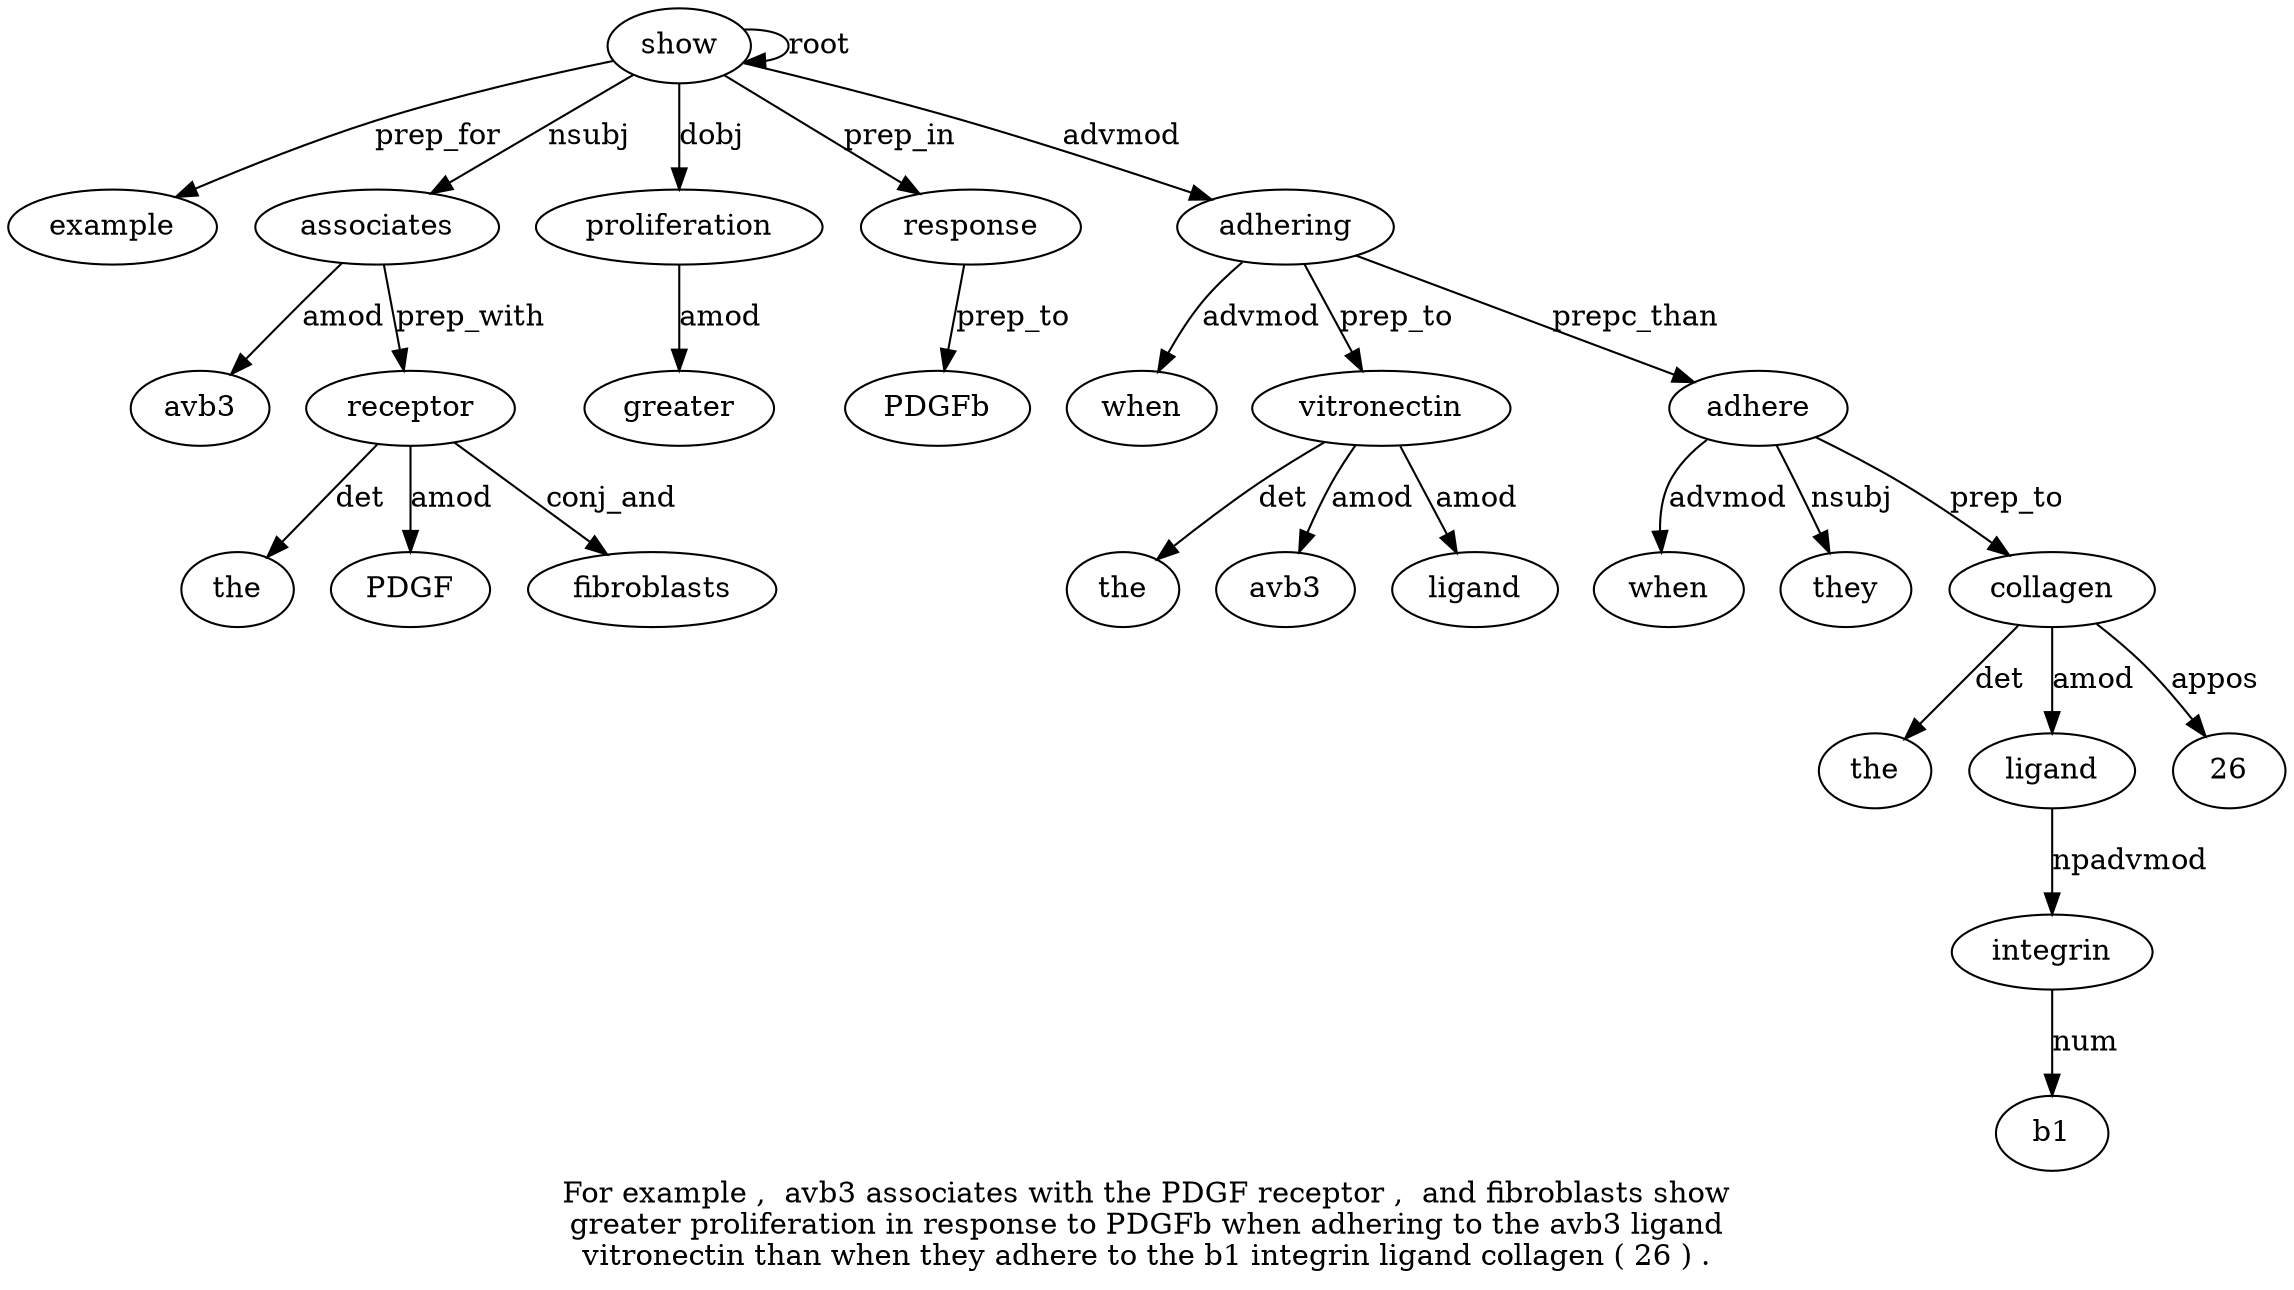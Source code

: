 digraph "For example ,  avb3 associates with the PDGF receptor ,  and fibroblasts show greater proliferation in response to PDGFb when adhering to the avb3 ligand vitronectin than when they adhere to the b1 integrin ligand collagen ( 26 ) ." {
label="For example ,  avb3 associates with the PDGF receptor ,  and fibroblasts show
greater proliferation in response to PDGFb when adhering to the avb3 ligand
vitronectin than when they adhere to the b1 integrin ligand collagen ( 26 ) .";
show13 [style=filled, fillcolor=white, label=show];
example2 [style=filled, fillcolor=white, label=example];
show13 -> example2  [label=prep_for];
associates5 [style=filled, fillcolor=white, label=associates];
avb34 [style=filled, fillcolor=white, label=avb3];
associates5 -> avb34  [label=amod];
show13 -> associates5  [label=nsubj];
receptor9 [style=filled, fillcolor=white, label=receptor];
the7 [style=filled, fillcolor=white, label=the];
receptor9 -> the7  [label=det];
PDGF8 [style=filled, fillcolor=white, label=PDGF];
receptor9 -> PDGF8  [label=amod];
associates5 -> receptor9  [label=prep_with];
fibroblasts12 [style=filled, fillcolor=white, label=fibroblasts];
receptor9 -> fibroblasts12  [label=conj_and];
show13 -> show13  [label=root];
proliferation15 [style=filled, fillcolor=white, label=proliferation];
greater14 [style=filled, fillcolor=white, label=greater];
proliferation15 -> greater14  [label=amod];
show13 -> proliferation15  [label=dobj];
response17 [style=filled, fillcolor=white, label=response];
show13 -> response17  [label=prep_in];
PDGFb19 [style=filled, fillcolor=white, label=PDGFb];
response17 -> PDGFb19  [label=prep_to];
adhering21 [style=filled, fillcolor=white, label=adhering];
when20 [style=filled, fillcolor=white, label=when];
adhering21 -> when20  [label=advmod];
show13 -> adhering21  [label=advmod];
vitronectin26 [style=filled, fillcolor=white, label=vitronectin];
the23 [style=filled, fillcolor=white, label=the];
vitronectin26 -> the23  [label=det];
avb324 [style=filled, fillcolor=white, label=avb3];
vitronectin26 -> avb324  [label=amod];
ligand25 [style=filled, fillcolor=white, label=ligand];
vitronectin26 -> ligand25  [label=amod];
adhering21 -> vitronectin26  [label=prep_to];
adhere30 [style=filled, fillcolor=white, label=adhere];
when28 [style=filled, fillcolor=white, label=when];
adhere30 -> when28  [label=advmod];
they29 [style=filled, fillcolor=white, label=they];
adhere30 -> they29  [label=nsubj];
adhering21 -> adhere30  [label=prepc_than];
collagen36 [style=filled, fillcolor=white, label=collagen];
the32 [style=filled, fillcolor=white, label=the];
collagen36 -> the32  [label=det];
integrin34 [style=filled, fillcolor=white, label=integrin];
b133 [style=filled, fillcolor=white, label=b1];
integrin34 -> b133  [label=num];
ligand35 [style=filled, fillcolor=white, label=ligand];
ligand35 -> integrin34  [label=npadvmod];
collagen36 -> ligand35  [label=amod];
adhere30 -> collagen36  [label=prep_to];
2638 [style=filled, fillcolor=white, label=26];
collagen36 -> 2638  [label=appos];
}
